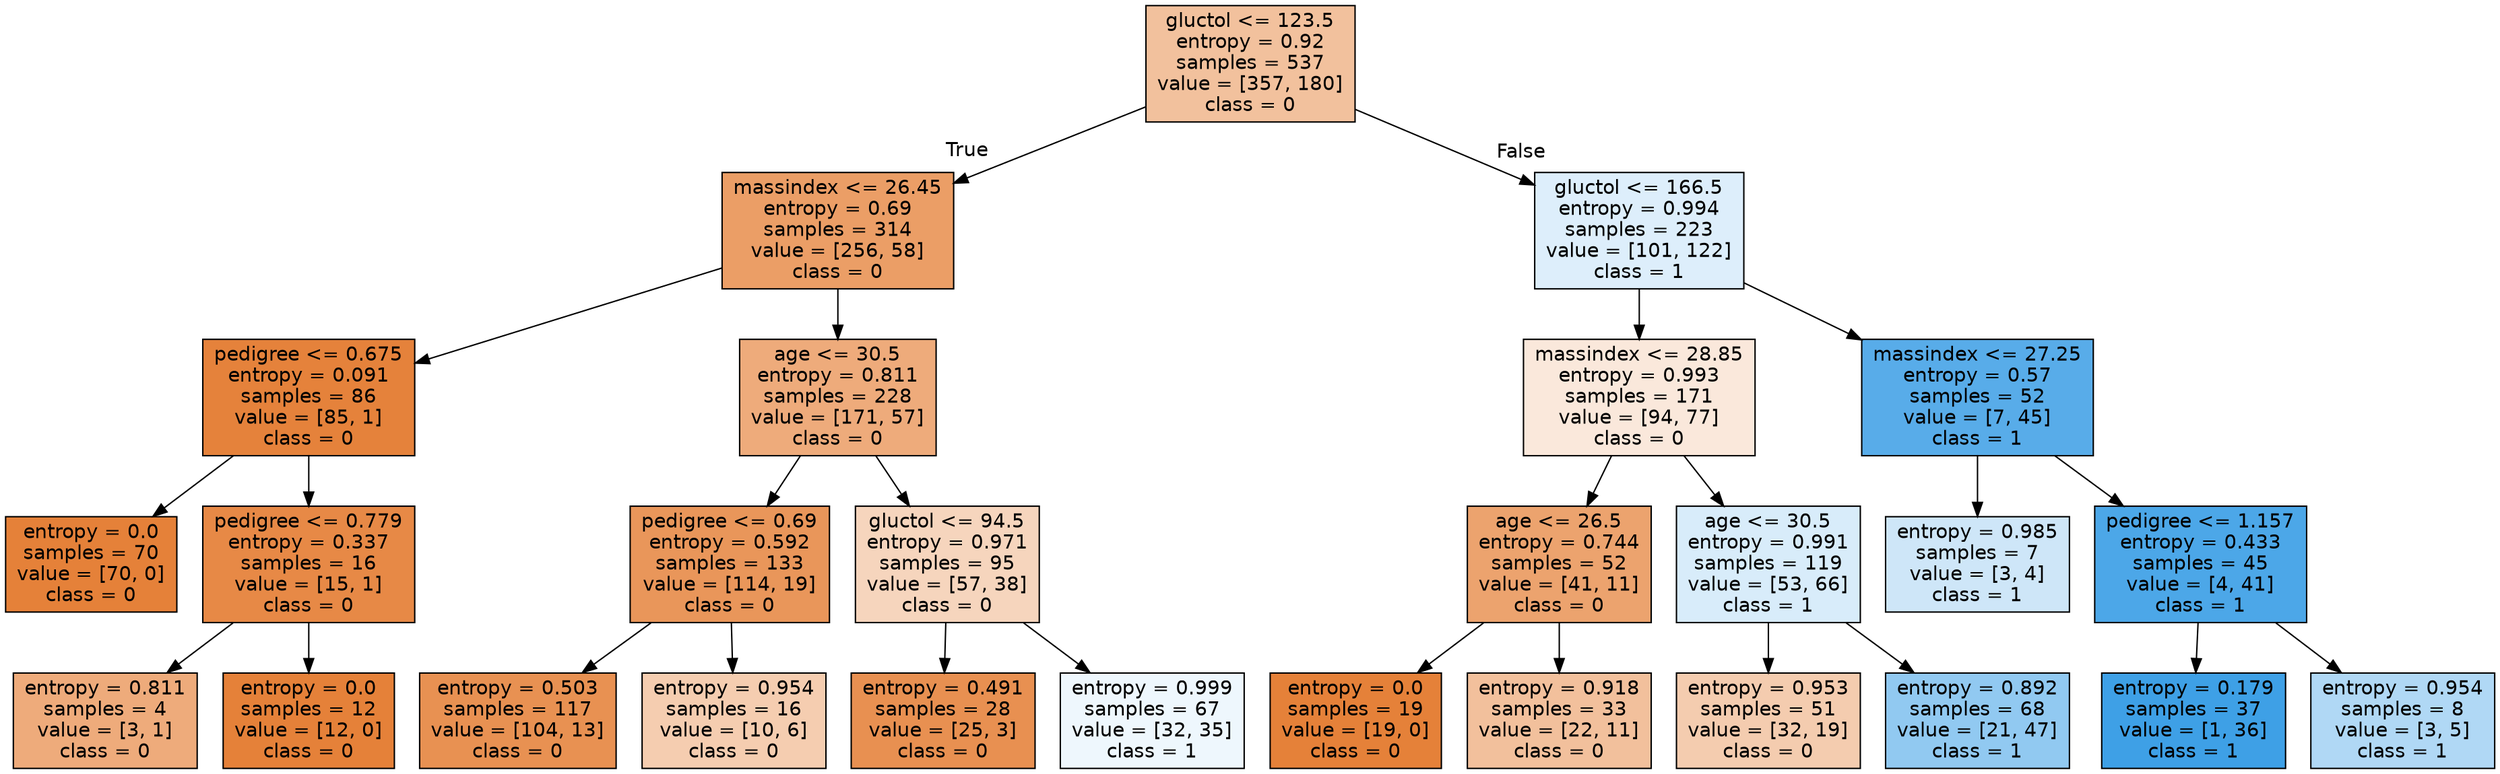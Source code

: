 digraph Tree {
node [shape=box, style="filled", color="black", fontname="helvetica"] ;
edge [fontname="helvetica"] ;
0 [label="gluctol <= 123.5\nentropy = 0.92\nsamples = 537\nvalue = [357, 180]\nclass = 0", fillcolor="#f2c19d"] ;
1 [label="massindex <= 26.45\nentropy = 0.69\nsamples = 314\nvalue = [256, 58]\nclass = 0", fillcolor="#eb9e66"] ;
0 -> 1 [labeldistance=2.5, labelangle=45, headlabel="True"] ;
2 [label="pedigree <= 0.675\nentropy = 0.091\nsamples = 86\nvalue = [85, 1]\nclass = 0", fillcolor="#e5823b"] ;
1 -> 2 ;
3 [label="entropy = 0.0\nsamples = 70\nvalue = [70, 0]\nclass = 0", fillcolor="#e58139"] ;
2 -> 3 ;
4 [label="pedigree <= 0.779\nentropy = 0.337\nsamples = 16\nvalue = [15, 1]\nclass = 0", fillcolor="#e78946"] ;
2 -> 4 ;
5 [label="entropy = 0.811\nsamples = 4\nvalue = [3, 1]\nclass = 0", fillcolor="#eeab7b"] ;
4 -> 5 ;
6 [label="entropy = 0.0\nsamples = 12\nvalue = [12, 0]\nclass = 0", fillcolor="#e58139"] ;
4 -> 6 ;
7 [label="age <= 30.5\nentropy = 0.811\nsamples = 228\nvalue = [171, 57]\nclass = 0", fillcolor="#eeab7b"] ;
1 -> 7 ;
8 [label="pedigree <= 0.69\nentropy = 0.592\nsamples = 133\nvalue = [114, 19]\nclass = 0", fillcolor="#e9965a"] ;
7 -> 8 ;
9 [label="entropy = 0.503\nsamples = 117\nvalue = [104, 13]\nclass = 0", fillcolor="#e89152"] ;
8 -> 9 ;
10 [label="entropy = 0.954\nsamples = 16\nvalue = [10, 6]\nclass = 0", fillcolor="#f5cdb0"] ;
8 -> 10 ;
11 [label="gluctol <= 94.5\nentropy = 0.971\nsamples = 95\nvalue = [57, 38]\nclass = 0", fillcolor="#f6d5bd"] ;
7 -> 11 ;
12 [label="entropy = 0.491\nsamples = 28\nvalue = [25, 3]\nclass = 0", fillcolor="#e89051"] ;
11 -> 12 ;
13 [label="entropy = 0.999\nsamples = 67\nvalue = [32, 35]\nclass = 1", fillcolor="#eef7fd"] ;
11 -> 13 ;
14 [label="gluctol <= 166.5\nentropy = 0.994\nsamples = 223\nvalue = [101, 122]\nclass = 1", fillcolor="#ddeefb"] ;
0 -> 14 [labeldistance=2.5, labelangle=-45, headlabel="False"] ;
15 [label="massindex <= 28.85\nentropy = 0.993\nsamples = 171\nvalue = [94, 77]\nclass = 0", fillcolor="#fae8db"] ;
14 -> 15 ;
16 [label="age <= 26.5\nentropy = 0.744\nsamples = 52\nvalue = [41, 11]\nclass = 0", fillcolor="#eca36e"] ;
15 -> 16 ;
17 [label="entropy = 0.0\nsamples = 19\nvalue = [19, 0]\nclass = 0", fillcolor="#e58139"] ;
16 -> 17 ;
18 [label="entropy = 0.918\nsamples = 33\nvalue = [22, 11]\nclass = 0", fillcolor="#f2c09c"] ;
16 -> 18 ;
19 [label="age <= 30.5\nentropy = 0.991\nsamples = 119\nvalue = [53, 66]\nclass = 1", fillcolor="#d8ecfa"] ;
15 -> 19 ;
20 [label="entropy = 0.953\nsamples = 51\nvalue = [32, 19]\nclass = 0", fillcolor="#f4ccaf"] ;
19 -> 20 ;
21 [label="entropy = 0.892\nsamples = 68\nvalue = [21, 47]\nclass = 1", fillcolor="#91c9f1"] ;
19 -> 21 ;
22 [label="massindex <= 27.25\nentropy = 0.57\nsamples = 52\nvalue = [7, 45]\nclass = 1", fillcolor="#58ace9"] ;
14 -> 22 ;
23 [label="entropy = 0.985\nsamples = 7\nvalue = [3, 4]\nclass = 1", fillcolor="#cee6f8"] ;
22 -> 23 ;
24 [label="pedigree <= 1.157\nentropy = 0.433\nsamples = 45\nvalue = [4, 41]\nclass = 1", fillcolor="#4ca7e8"] ;
22 -> 24 ;
25 [label="entropy = 0.179\nsamples = 37\nvalue = [1, 36]\nclass = 1", fillcolor="#3ea0e6"] ;
24 -> 25 ;
26 [label="entropy = 0.954\nsamples = 8\nvalue = [3, 5]\nclass = 1", fillcolor="#b0d8f5"] ;
24 -> 26 ;
}